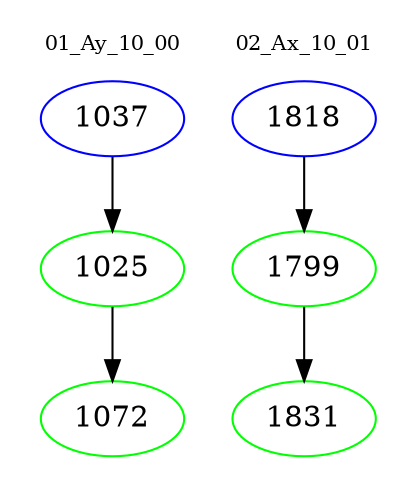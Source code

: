 digraph{
subgraph cluster_0 {
color = white
label = "01_Ay_10_00";
fontsize=10;
T0_1037 [label="1037", color="blue"]
T0_1037 -> T0_1025 [color="black"]
T0_1025 [label="1025", color="green"]
T0_1025 -> T0_1072 [color="black"]
T0_1072 [label="1072", color="green"]
}
subgraph cluster_1 {
color = white
label = "02_Ax_10_01";
fontsize=10;
T1_1818 [label="1818", color="blue"]
T1_1818 -> T1_1799 [color="black"]
T1_1799 [label="1799", color="green"]
T1_1799 -> T1_1831 [color="black"]
T1_1831 [label="1831", color="green"]
}
}
